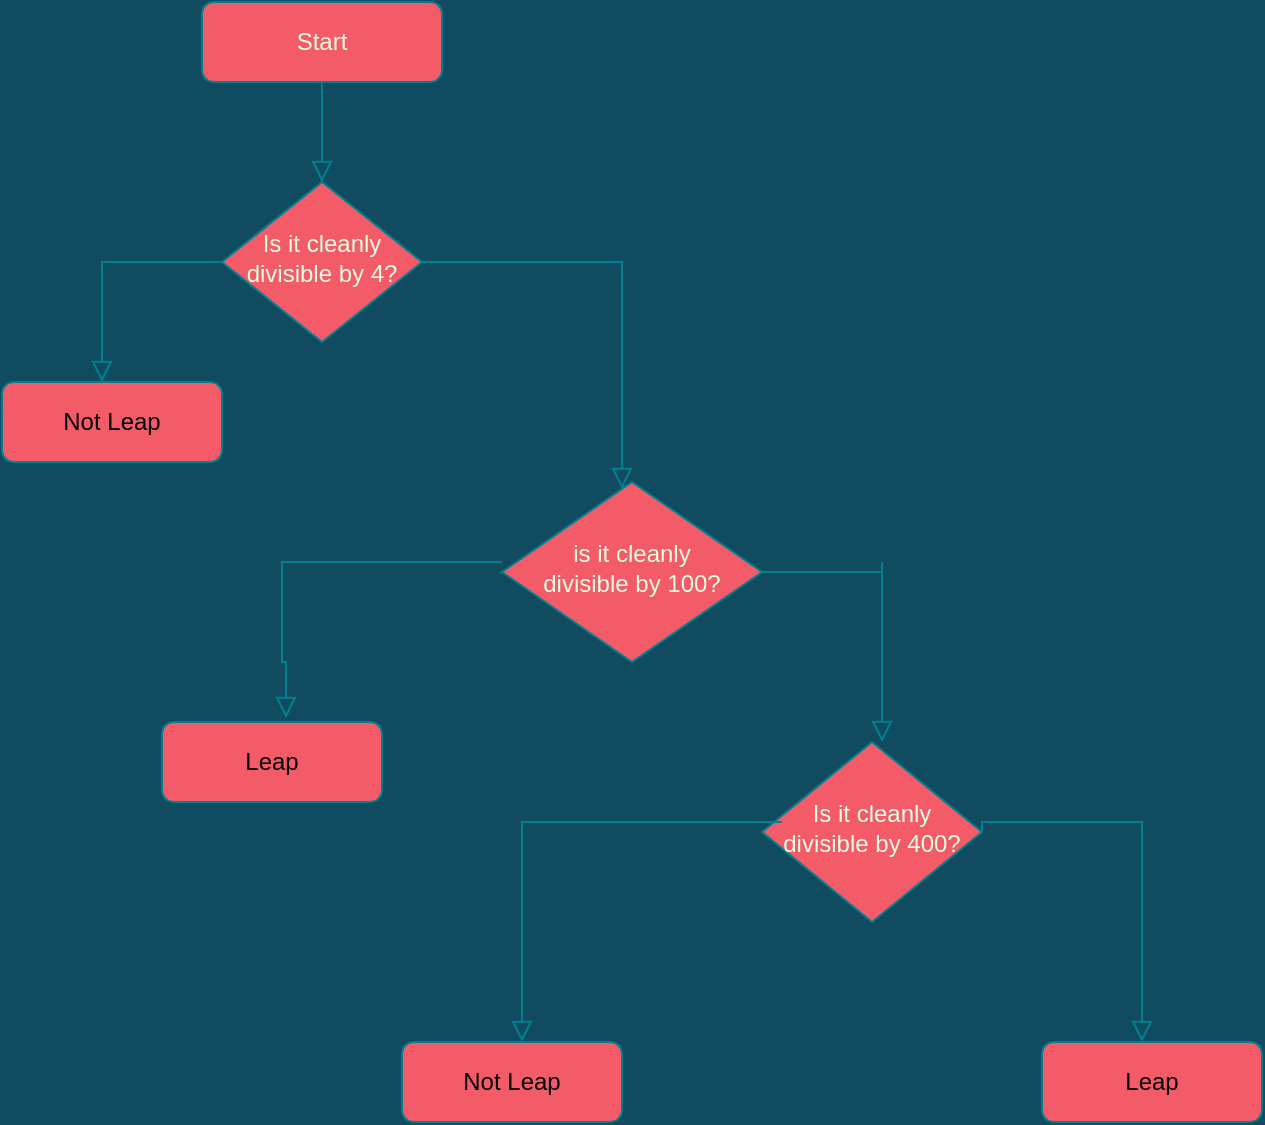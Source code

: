 <mxfile>
    <diagram id="C5RBs43oDa-KdzZeNtuy" name="Page-1">
        <mxGraphModel dx="728" dy="680" grid="1" gridSize="10" guides="1" tooltips="1" connect="1" arrows="1" fold="1" page="1" pageScale="1" pageWidth="827" pageHeight="1169" background="#114B5F" math="0" shadow="0">
            <root>
                <mxCell id="WIyWlLk6GJQsqaUBKTNV-0"/>
                <mxCell id="WIyWlLk6GJQsqaUBKTNV-1" parent="WIyWlLk6GJQsqaUBKTNV-0"/>
                <mxCell id="WIyWlLk6GJQsqaUBKTNV-2" value="" style="rounded=0;html=1;jettySize=auto;orthogonalLoop=1;fontSize=11;endArrow=block;endFill=0;endSize=8;strokeWidth=1;shadow=0;labelBackgroundColor=none;edgeStyle=orthogonalEdgeStyle;strokeColor=#028090;fontColor=#E4FDE1;" parent="WIyWlLk6GJQsqaUBKTNV-1" source="WIyWlLk6GJQsqaUBKTNV-3" target="WIyWlLk6GJQsqaUBKTNV-6" edge="1">
                    <mxGeometry relative="1" as="geometry"/>
                </mxCell>
                <mxCell id="WIyWlLk6GJQsqaUBKTNV-3" value="Start" style="rounded=1;whiteSpace=wrap;html=1;fontSize=12;glass=0;strokeWidth=1;shadow=0;fillColor=#F45B69;strokeColor=#028090;fontColor=#E4FDE1;" parent="WIyWlLk6GJQsqaUBKTNV-1" vertex="1">
                    <mxGeometry x="160" y="80" width="120" height="40" as="geometry"/>
                </mxCell>
                <mxCell id="WIyWlLk6GJQsqaUBKTNV-6" value="Is it cleanly&lt;br&gt;divisible by 4?" style="rhombus;whiteSpace=wrap;html=1;shadow=0;fontFamily=Helvetica;fontSize=12;align=center;strokeWidth=1;spacing=6;spacingTop=-4;fillColor=#F45B69;strokeColor=#028090;fontColor=#E4FDE1;" parent="WIyWlLk6GJQsqaUBKTNV-1" vertex="1">
                    <mxGeometry x="170" y="170" width="100" height="80" as="geometry"/>
                </mxCell>
                <mxCell id="_8mSXrCUcAH3-z9Arjud-3" value="is it cleanly&lt;br&gt;divisible by 100?" style="rhombus;whiteSpace=wrap;html=1;shadow=0;fontFamily=Helvetica;fontSize=12;align=center;strokeWidth=1;spacing=6;spacingTop=-4;fillColor=#F45B69;strokeColor=#028090;fontColor=#E4FDE1;" parent="WIyWlLk6GJQsqaUBKTNV-1" vertex="1">
                    <mxGeometry x="310" y="320" width="130" height="90" as="geometry"/>
                </mxCell>
                <mxCell id="_8mSXrCUcAH3-z9Arjud-5" value="&lt;font color=&quot;#050505&quot;&gt;Leap&lt;/font&gt;" style="rounded=1;whiteSpace=wrap;html=1;fillColor=#F45B69;strokeColor=#028090;fontColor=#E4FDE1;" parent="WIyWlLk6GJQsqaUBKTNV-1" vertex="1">
                    <mxGeometry x="140" y="440" width="110" height="40" as="geometry"/>
                </mxCell>
                <mxCell id="_8mSXrCUcAH3-z9Arjud-6" value="" style="rounded=0;html=1;jettySize=auto;orthogonalLoop=1;fontSize=11;endArrow=block;endFill=0;endSize=8;strokeWidth=1;shadow=0;labelBackgroundColor=none;edgeStyle=orthogonalEdgeStyle;exitX=1;exitY=0.5;exitDx=0;exitDy=0;strokeColor=#028090;fontColor=#E4FDE1;" parent="WIyWlLk6GJQsqaUBKTNV-1" source="_8mSXrCUcAH3-z9Arjud-3" edge="1">
                    <mxGeometry relative="1" as="geometry">
                        <mxPoint x="540" y="370" as="sourcePoint"/>
                        <mxPoint x="500" y="450" as="targetPoint"/>
                        <Array as="points">
                            <mxPoint x="500" y="360"/>
                            <mxPoint x="500" y="420"/>
                        </Array>
                    </mxGeometry>
                </mxCell>
                <mxCell id="_8mSXrCUcAH3-z9Arjud-7" value="Is it cleanly&lt;br&gt;divisible by 400?" style="rhombus;whiteSpace=wrap;html=1;shadow=0;fontFamily=Helvetica;fontSize=12;align=center;strokeWidth=1;spacing=6;spacingTop=-4;fillColor=#F45B69;strokeColor=#028090;fontColor=#E4FDE1;" parent="WIyWlLk6GJQsqaUBKTNV-1" vertex="1">
                    <mxGeometry x="440" y="450" width="110" height="90" as="geometry"/>
                </mxCell>
                <mxCell id="_8mSXrCUcAH3-z9Arjud-8" value="" style="rounded=0;html=1;jettySize=auto;orthogonalLoop=1;fontSize=11;endArrow=block;endFill=0;endSize=8;strokeWidth=1;shadow=0;labelBackgroundColor=none;edgeStyle=orthogonalEdgeStyle;exitX=0;exitY=0.5;exitDx=0;exitDy=0;strokeColor=#028090;fontColor=#E4FDE1;" parent="WIyWlLk6GJQsqaUBKTNV-1" edge="1">
                    <mxGeometry relative="1" as="geometry">
                        <mxPoint x="450" y="490" as="sourcePoint"/>
                        <mxPoint x="320" y="600" as="targetPoint"/>
                        <Array as="points">
                            <mxPoint x="320" y="490"/>
                            <mxPoint x="320" y="570"/>
                        </Array>
                    </mxGeometry>
                </mxCell>
                <mxCell id="_8mSXrCUcAH3-z9Arjud-9" value="&lt;font color=&quot;#050505&quot;&gt;Not Leap&lt;/font&gt;" style="rounded=1;whiteSpace=wrap;html=1;fillColor=#F45B69;strokeColor=#028090;fontColor=#E4FDE1;" parent="WIyWlLk6GJQsqaUBKTNV-1" vertex="1">
                    <mxGeometry x="260" y="600" width="110" height="40" as="geometry"/>
                </mxCell>
                <mxCell id="_8mSXrCUcAH3-z9Arjud-10" value="" style="rounded=0;html=1;jettySize=auto;orthogonalLoop=1;fontSize=11;endArrow=block;endFill=0;endSize=8;strokeWidth=1;shadow=0;labelBackgroundColor=none;edgeStyle=orthogonalEdgeStyle;exitX=1;exitY=0.5;exitDx=0;exitDy=0;strokeColor=#028090;fontColor=#E4FDE1;" parent="WIyWlLk6GJQsqaUBKTNV-1" source="_8mSXrCUcAH3-z9Arjud-7" edge="1">
                    <mxGeometry relative="1" as="geometry">
                        <mxPoint x="760" y="500" as="sourcePoint"/>
                        <mxPoint x="630" y="600" as="targetPoint"/>
                        <Array as="points">
                            <mxPoint x="630" y="490"/>
                        </Array>
                    </mxGeometry>
                </mxCell>
                <mxCell id="_8mSXrCUcAH3-z9Arjud-11" value="&lt;font color=&quot;#050505&quot;&gt;Leap&lt;/font&gt;" style="rounded=1;whiteSpace=wrap;html=1;fillColor=#F45B69;strokeColor=#028090;fontColor=#E4FDE1;" parent="WIyWlLk6GJQsqaUBKTNV-1" vertex="1">
                    <mxGeometry x="580" y="600" width="110" height="40" as="geometry"/>
                </mxCell>
                <mxCell id="_8mSXrCUcAH3-z9Arjud-12" value="" style="rounded=0;html=1;jettySize=auto;orthogonalLoop=1;fontSize=11;endArrow=block;endFill=0;endSize=8;strokeWidth=1;shadow=0;labelBackgroundColor=none;exitX=0;exitY=0.5;exitDx=0;exitDy=0;edgeStyle=orthogonalEdgeStyle;strokeColor=#028090;fontColor=#E4FDE1;" parent="WIyWlLk6GJQsqaUBKTNV-1" edge="1">
                    <mxGeometry relative="1" as="geometry">
                        <mxPoint x="170" y="210" as="sourcePoint"/>
                        <mxPoint x="110" y="270" as="targetPoint"/>
                        <Array as="points">
                            <mxPoint x="110" y="210"/>
                        </Array>
                    </mxGeometry>
                </mxCell>
                <mxCell id="_8mSXrCUcAH3-z9Arjud-13" value="&lt;font color=&quot;#050505&quot;&gt;Not Leap&lt;/font&gt;" style="rounded=1;whiteSpace=wrap;html=1;fillColor=#F45B69;strokeColor=#028090;fontColor=#E4FDE1;" parent="WIyWlLk6GJQsqaUBKTNV-1" vertex="1">
                    <mxGeometry x="60" y="270" width="110" height="40" as="geometry"/>
                </mxCell>
                <mxCell id="_8mSXrCUcAH3-z9Arjud-14" value="" style="rounded=0;html=1;jettySize=auto;orthogonalLoop=1;fontSize=11;endArrow=block;endFill=0;endSize=8;strokeWidth=1;shadow=0;labelBackgroundColor=none;edgeStyle=orthogonalEdgeStyle;exitX=1;exitY=0.5;exitDx=0;exitDy=0;strokeColor=#028090;fontColor=#E4FDE1;" parent="WIyWlLk6GJQsqaUBKTNV-1" source="WIyWlLk6GJQsqaUBKTNV-6" target="_8mSXrCUcAH3-z9Arjud-3" edge="1">
                    <mxGeometry relative="1" as="geometry">
                        <mxPoint x="430" y="220" as="sourcePoint"/>
                        <mxPoint x="370" y="270" as="targetPoint"/>
                        <Array as="points">
                            <mxPoint x="370" y="210"/>
                        </Array>
                    </mxGeometry>
                </mxCell>
                <mxCell id="_8mSXrCUcAH3-z9Arjud-15" value="" style="rounded=0;html=1;jettySize=auto;orthogonalLoop=1;fontSize=11;endArrow=block;endFill=0;endSize=8;strokeWidth=1;shadow=0;labelBackgroundColor=none;edgeStyle=orthogonalEdgeStyle;exitX=0;exitY=0.5;exitDx=0;exitDy=0;entryX=0.564;entryY=-0.05;entryDx=0;entryDy=0;entryPerimeter=0;strokeColor=#028090;fontColor=#E4FDE1;" parent="WIyWlLk6GJQsqaUBKTNV-1" target="_8mSXrCUcAH3-z9Arjud-5" edge="1">
                    <mxGeometry relative="1" as="geometry">
                        <mxPoint x="310" y="360" as="sourcePoint"/>
                        <mxPoint x="180" y="410" as="targetPoint"/>
                        <Array as="points">
                            <mxPoint x="200" y="360"/>
                            <mxPoint x="200" y="410"/>
                            <mxPoint x="202" y="410"/>
                        </Array>
                    </mxGeometry>
                </mxCell>
            </root>
        </mxGraphModel>
    </diagram>
</mxfile>
